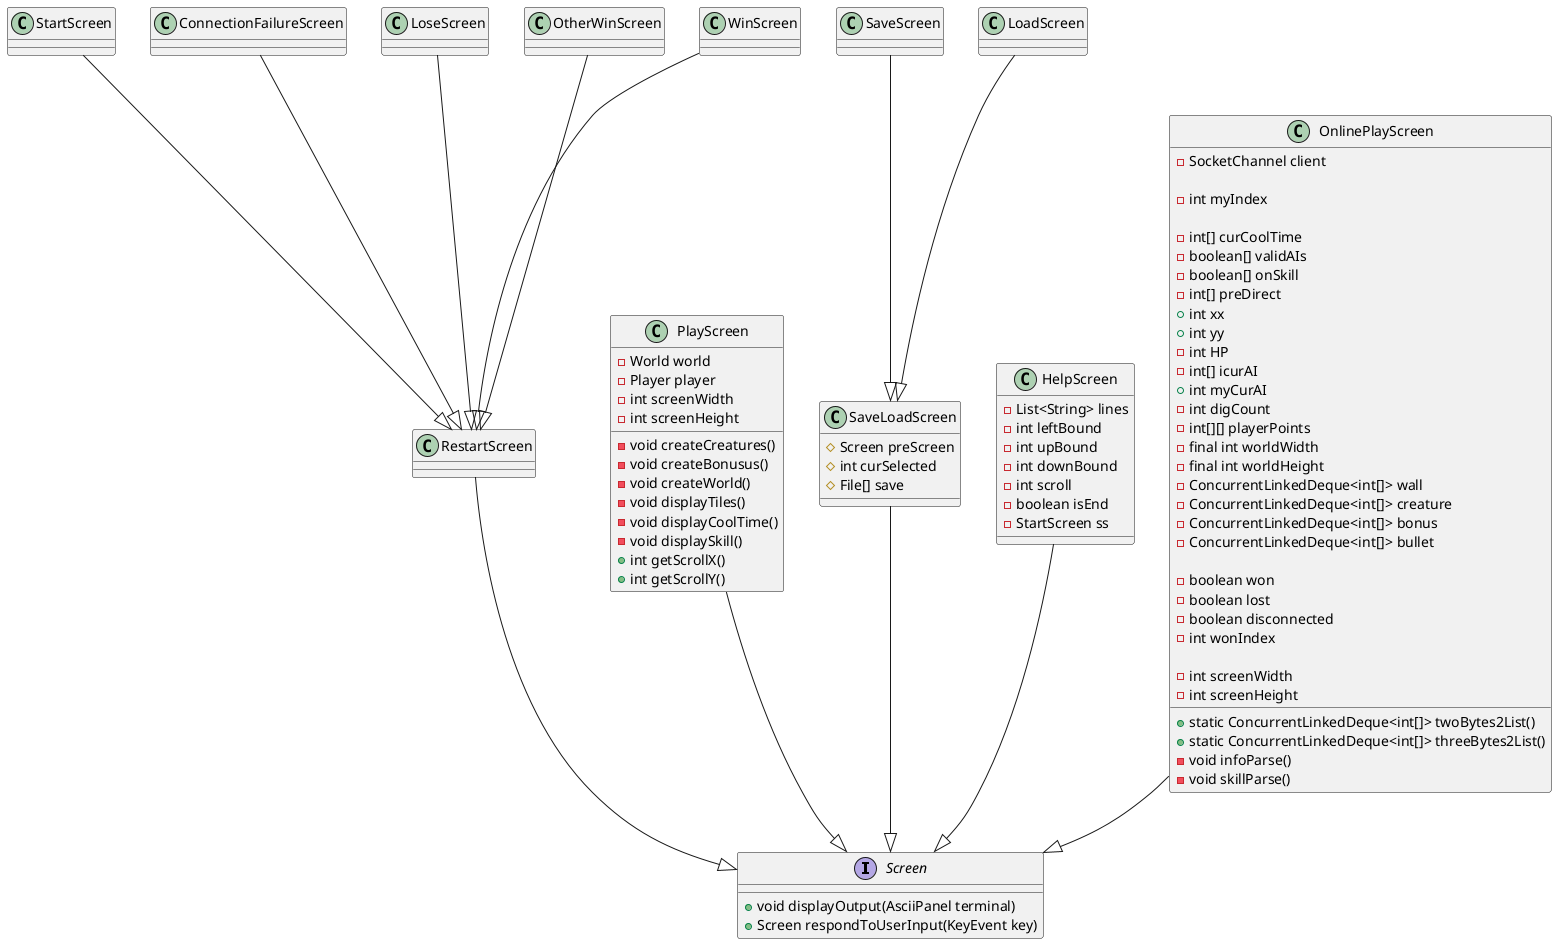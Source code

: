 @startuml screens

interface Screen {
    +void displayOutput(AsciiPanel terminal)
    +Screen respondToUserInput(KeyEvent key)
}

class RestartScreen {}

class StartScreen {}

class ConnectionFailureScreen {}

class LoseScreen {}

class OtherWinScreen {}

class WinScreen {}

class PlayScreen {
    - World world
    - Player player
    - int screenWidth
    - int screenHeight

    - void createCreatures()
    - void createBonusus()
    - void createWorld()
    - void displayTiles()
    - void displayCoolTime()
    - void displaySkill()
    + int getScrollX()
    + int getScrollY()
}

class SaveLoadScreen {
    # Screen preScreen
    # int curSelected
    # File[] save
}

class SaveScreen {}

class LoadScreen {}

class HelpScreen {
    - List<String> lines
    - int leftBound
    - int upBound
    - int downBound
    - int scroll
    - boolean isEnd
    - StartScreen ss
}

class OnlinePlayScreen {
    - SocketChannel client

    - int myIndex

    - int[] curCoolTime
    - boolean[] validAIs
    - boolean[] onSkill
    - int[] preDirect
    + int xx
    + int yy
    - int HP
    - int[] icurAI
    + int myCurAI
    - int digCount
    - int[][] playerPoints
    - final int worldWidth
    - final int worldHeight
    - ConcurrentLinkedDeque<int[]> wall
    - ConcurrentLinkedDeque<int[]> creature
    - ConcurrentLinkedDeque<int[]> bonus
    - ConcurrentLinkedDeque<int[]> bullet

    - boolean won
    - boolean lost
    - boolean disconnected
    - int wonIndex

    - int screenWidth
    - int screenHeight

    + static ConcurrentLinkedDeque<int[]> twoBytes2List()
    + static ConcurrentLinkedDeque<int[]> threeBytes2List()
    - void infoParse()
    - void skillParse()
}


RestartScreen --|> Screen
StartScreen --|> RestartScreen
ConnectionFailureScreen --|> RestartScreen
LoseScreen --|> RestartScreen
OtherWinScreen --|> RestartScreen
WinScreen --|> RestartScreen
PlayScreen --|> Screen
SaveLoadScreen --|> Screen
SaveScreen --|> SaveLoadScreen
LoadScreen --|> SaveLoadScreen
HelpScreen --|> Screen
OnlinePlayScreen --|> Screen


@enduml